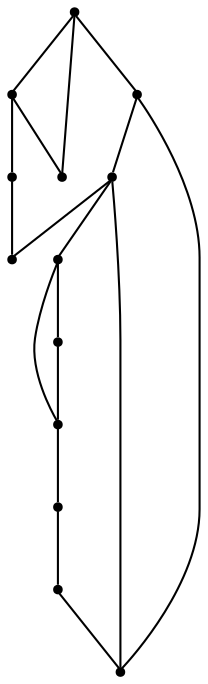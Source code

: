 graph {
  node [shape=point,comment="{\"directed\":false,\"doi\":\"10.1007/978-3-319-50106-2_18\",\"figure\":\"4 (2)\"}"]

  v0 [pos="1403.7100602572318,1436.1346096316329"]
  v1 [pos="1343.6995084695186,1376.1251748386944"]
  v2 [pos="1343.7005576784106,1436.1346096316329"]
  v3 [pos="1163.6686797558093,1436.1346096316329"]
  v4 [pos="1133.663976157712,1316.1170117985237"]
  v5 [pos="1103.6622612152464,1436.1346096316329"]
  v6 [pos="1013.6448279261298,1436.1346096316329"]
  v7 [pos="863.6219776140292,1436.1346096316329"]
  v8 [pos="773.608645777854,1376.1251748386944"]
  v9 [pos="773.6096790896416,1436.1346096316329"]
  v10 [pos="1493.7244571994036,1436.1346096316329"]
  v11 [pos="1253.6861607362393,1436.1346096316329"]
  v12 [pos="923.6346596137353,1436.1346096316329"]

  v0 -- v10 [id="-1",pos="1403.7100602572318,1436.1346096316329 1413.212649809589,1436.0762361796 1419.0342966266674,1436.0721665707438 1422.7849958561605,1436.042916257089 1426.5397647443863,1436.013793118711 1428.219134855788,1435.9596164508114 1430.0485736329567,1436.7805328622953 1431.8780124101254,1437.5973796649228 1433.861716688629,1439.2809259786677 1435.8870077923073,1438.2932827793518 1437.9164957315536,1437.305639580036 1440.0001610026786,1433.6508764765158 1442.3047324368858,1433.8551199709918 1444.6175703653942,1434.063560249601 1447.1513144569847,1438.139146343919 1449.597560885823,1438.139146343919 1452.0438073146615,1438.139146343919 1454.3941624096112,1434.063560249601 1456.7070003381195,1434.0385067200793 1459.011571772327,1434.0093835817015 1461.2786260400926,1438.0265962239869 1463.6081241340376,1438.0182026557206 1465.9460158991187,1438.0141330468643 1468.358814820248,1433.9718668750572 1470.8551689222322,1433.696786751426 1473.3554655061137,1433.4134402348054 1475.9475837651512,1436.8888861980945 1478.2062443617806,1437.9140461040545 1480.4732986295462,1438.9392060100145 1482.4068952349041,1437.5098830745121 1483.377890373151,1436.7971928235509 1484.348885511398,1436.0846297478663 1484.348885511398,1436.0846297478663 1485.511663317422,1436.0846297478663 1493.7244571994036,1436.1346096316329 1493.7244571994036,1436.1346096316329 1493.7244571994036,1436.1346096316329"]
  v7 -- v8 [id="-2",pos="863.6219776140292,1436.1346096316329 853.8027018444322,1424.812194741717 853.8027018444322,1424.812194741717 853.8027018444322,1424.812194741717 848.0184450169602,1417.6402721841305 836.4540646091664,1403.2965542442344 822.1268310408163,1393.8534084189964 807.7995338840486,1384.4103897690352 790.7051231427389,1379.8556072318866 782.1620828134432,1377.580187180102 773.608645777854,1376.1251748386944 773.608645777854,1376.1251748386944 773.608645777854,1376.1251748386944"]
  v12 -- v6 [id="-8",pos="923.6346596137353,1436.1346096316329 933.1445141428142,1436.0846297478663 933.1445141428142,1436.0846297478663 933.1445141428142,1436.0846297478663 934.3113616075707,1436.0846297478663 934.3113616075707,1436.0846297478663 935.2823567458178,1436.7971928235509 936.2492186369143,1437.5098830745121 938.1828152422722,1438.9392060100145 940.4498695100378,1437.9140461040545 942.7127269422355,1436.8888861980945 945.3006483657047,1433.4134402348054 947.805205373572,1433.696786751426 950.2972354631529,1433.9718668750572 952.7101615611175,1438.0141330468643 955.0438564906306,1438.0182026557206 957.3775514201436,1438.0265962239869 959.6446056879092,1434.0093835817015 961.953310369267,1434.0385067200793 964.2661482977752,1434.063560249601 966.6123701455747,1438.139146343919 969.0586165744131,1438.139146343919 971.5047994148338,1438.139146343919 974.0385435064244,1434.063560249601 976.3472481877822,1433.8551199709918 978.6559528691399,1433.6508764765158 980.7396181402648,1437.305639580036 982.7691060795112,1438.2932827793518 984.7944607716071,1439.2809259786677 986.7781014616932,1437.5973796649228 988.6116734860121,1436.7805328622953 990.4369790160305,1435.9596164508114 992.1164127158498,1436.013793118711 995.8753784396437,1436.042916257089 999.6218172451511,1436.0721665707438 1005.4477244862153,1436.0762361796 1013.6448279261298,1436.1346096316329"]
  v5 -- v4 [id="-11",pos="1103.6622612152464,1436.1346096316329 1103.6633422183475,1346.1214748444393 1103.6633422183475,1346.1214748444393 1103.6633422183475,1346.1214748444393 1103.6633422183475,1329.5523167365252 1117.098811816902,1316.1170117985237 1133.663976157712,1316.1170117985237"]
  v3 -- v4 [id="-15",pos="1163.6686797558093,1436.1346096316329 1163.6686797558093,1346.1213476691626 1163.6686797558093,1346.1213476691626 1163.6686797558093,1346.1213476691626 1163.6688069326447,1329.5523167365252 1150.2374069928228,1316.1170117985237 1133.663976157712,1316.1170117985237"]
  v11 -- v3 [id="-18",pos="1253.6861607362393,1436.1346096316329 1245.473525825302,1436.0846297478663 1245.473525825302,1436.0846297478663 1245.473525825302,1436.0846297478663 1244.3066783605454,1436.0846297478663 1244.3066783605454,1436.0846297478663 1243.339752881031,1436.7971928235509 1242.368757742784,1437.5098830745121 1240.4351611374263,1438.9392060100145 1238.1681068696605,1437.9140461040545 1235.905249437463,1436.8888861980945 1233.3173280139938,1433.4134402348054 1230.8170314301121,1433.696786751426 1228.3206773281279,1433.9718668750572 1225.9078784069986,1438.0141330468643 1223.5699866419175,1438.0182026557206 1221.2404885479725,1438.0265962239869 1218.973434280207,1434.0093835817015 1216.6646660104313,1434.0385067200793 1214.3560249174914,1434.063560249601 1212.0056698225414,1438.139146343919 1209.5594233937031,1438.139146343919 1207.1131769648648,1438.139146343919 1204.579432873274,1434.063560249601 1202.266594944766,1433.8551199709918 1199.9620235105585,1433.6508764765158 1197.8783582394335,1437.305639580036 1195.8488703001874,1438.2932827793518 1193.8235791965092,1439.2809259786677 1191.8398749180053,1437.5973796649228 1190.0104361408366,1436.7805328622953 1188.180997363668,1435.9596164508114 1186.5016272522664,1436.013793118711 1182.7426615284724,1436.042916257089 1178.9961591345473,1436.0721665707438 1173.174512317469,1436.0762361796 1163.6686797558093,1436.1346096316329"]
  v11 -- v2 [id="-19",pos="1253.6861607362393,1436.1346096316329 1263.1971439597323,1436.0846297478663 1263.1971439597323,1436.0846297478663 1263.1971439597323,1436.0846297478663 1264.3597945889207,1436.0846297478663 1264.3597945889207,1436.0846297478663 1265.3307897271677,1436.7971928235509 1266.301784865415,1437.5098830745121 1268.2353814707726,1438.9392060100145 1270.5024357385382,1437.9140461040545 1272.765293170736,1436.8888861980945 1275.3532145942052,1433.4134402348054 1277.8577080136547,1433.696786751426 1280.349865280071,1433.9718668750572 1282.7626642012003,1438.0141330468643 1285.0964863075487,1438.0182026557206 1287.4342508957943,1438.0265962239869 1289.7013051635602,1434.0093835817015 1292.0058765977674,1434.0385067200793 1294.3145176907076,1434.063560249601 1296.6648727856575,1438.139146343919 1299.1111192144958,1438.139146343919 1301.5573656433342,1438.139146343919 1304.095306570493,1434.063560249601 1306.3998780047002,1433.8551199709918 1308.7085190976404,1433.6508764765158 1310.7921843687652,1437.305639580036 1312.8216723080116,1438.2932827793518 1314.851160247258,1439.2809259786677 1316.8306676901936,1437.5973796649228 1318.6643033029304,1436.7805328622953 1320.489545244531,1435.9596164508114 1322.1731121915006,1436.013793118711 1325.9238114209938,1436.042916257089 1329.6743834736515,1436.0721665707438 1335.5002271262981,1436.0762361796 1343.7005576784106,1436.1346096316329"]
  v4 -- v10 [id="-23",pos="1133.663976157712,1316.1170117985237 1433.7117751996975,1316.1170117985237 1433.7117751996975,1316.1170117985237 1433.7117751996975,1316.1170117985237 1466.8545672111863,1316.1170117985237 1493.7255064082956,1342.9834248903937 1493.7255064082956,1376.1258107150782 1493.7244571994036,1436.1346096316329 1493.7244571994036,1436.1346096316329 1493.7244571994036,1436.1346096316329"]
  v4 -- v8 [id="-24",pos="1133.663976157712,1316.1170117985237 833.6203739512947,1316.1170117985237 833.6203739512947,1316.1170117985237 833.6203739512947,1316.1170117985237 800.4775183513881,1316.1170117985237 773.610775989847,1342.9834248903937 773.608645777854,1376.1251748386944"]
  v9 -- v7 [id="-26",pos="773.6096790896416,1436.1346096316329 783.1122209506854,1436.0762361796 788.9339949445992,1436.0721665707438 792.684566997257,1436.042916257089 796.4393358854828,1436.013793118711 798.1187695853021,1435.9596164508114 799.9482719508885,1436.7805328622953 801.7777107280572,1437.5973796649228 803.7613514181432,1439.2809259786677 805.7908393573896,1438.2932827793518 807.8161940494855,1437.305639580036 809.8998593206104,1433.6508764765158 812.2043671664001,1433.8551199709918 814.5172050949083,1434.063560249601 817.0509491864989,1438.139146343919 819.4971956153372,1438.139146343919 821.9433784557579,1438.139146343919 824.2937971391254,1434.063560249601 826.6066350676336,1434.0385067200793 828.911206501841,1434.0093835817015 831.1781971811889,1438.0265962239869 833.5077588635517,1438.0182026557206 835.8456506286328,1438.0141330468643 838.2585131381798,1433.9718668750572 840.7547400633287,1433.696786751426 843.2551638240456,1433.4134402348054 845.8472184946652,1436.8888861980945 848.1059426797125,1437.9140461040545 850.3729333590604,1438.9392060100145 852.3065935528359,1437.5098830745121 853.2775886910829,1436.7971928235509 854.24858382933,1436.0846297478663 854.24858382933,1436.0846297478663 855.4112344585184,1436.0846297478663 863.6219776140292,1436.1346096316329 863.6219776140292,1436.1346096316329 863.6219776140292,1436.1346096316329"]
  v7 -- v12 [id="-28",pos="863.6219776140292,1436.1346096316329 873.6266454154244,1441.1353958643776 883.6282768698745,1446.1361820971224 892.6963667641018,1446.6029153628306 901.768653493897,1447.0654518444055 909.903265416319,1443.00232892721 913.97057137753,1440.9644722924127 923.6346596137353,1436.1346096316329 923.6346596137353,1436.1346096316329 923.6346596137353,1436.1346096316329"]
  v6 -- v5 [id="-30",pos="1013.6448279261298,1436.1346096316329 1023.1629489495095,1436.0846297478663 1023.1629489495095,1436.0846297478663 1023.1629489495095,1436.0846297478663 1024.3214663315478,1436.0846297478663 1024.3214663315478,1436.0846297478663 1025.2924614697947,1436.7971928235509 1026.2676534436098,1437.5098830745121 1028.2012500489675,1438.9392060100145 1030.4641074811652,1437.9140461040545 1032.7228316662124,1436.8888861980945 1035.3190831724,1433.4134402348054 1037.815310097549,1433.696786751426 1040.315733858266,1433.9718668750572 1042.724399532245,1438.0141330468643 1045.0581580501755,1438.0182026557206 1047.3918529796886,1438.0265962239869 1049.6588436590366,1434.0093835817015 1051.9675483403944,1434.0385067200793 1054.2762530217522,1434.063560249601 1056.626608116702,1438.139146343919 1059.0770513811085,1438.139146343919 1061.523234221529,1438.139146343919 1064.0528450659694,1434.063560249601 1066.3656829944775,1433.8551199709918 1068.670254428685,1433.6508764765158 1070.7539196998098,1437.305639580036 1072.7834076390561,1438.2932827793518 1074.8086987427344,1439.2809259786677 1076.7964726799707,1437.5973796649228 1078.6218417984069,1436.7805328622953 1080.4554774111436,1435.9596164508114 1082.130650686977,1436.013793118711 1085.885419575203,1436.042916257089 1089.6401884634288,1436.0721665707438 1095.4577656217746,1436.0762361796 1103.6622612152464,1436.1346096316329"]
  v3 -- v5 [id="-32",pos="1163.6686797558093,1436.1346096316329 1154.0130328820535,1440.9644722924127 1154.0130328820535,1440.9644722924127 1154.0130328820535,1440.9644722924127 1149.9373968381242,1443.00232892721 1141.802784915702,1447.0654518444055 1132.7345678446395,1446.6029153628306 1123.6664779504122,1446.1361820971224 1113.6607132488118,1441.1353958643776 1103.6622612152464,1436.1346096316329"]
  v11 -- v1 [id="-40",pos="1253.6861607362393,1436.1346096316329 1263.880465096314,1427.8792808913304 1263.880465096314,1427.8792808913304 1263.880465096314,1427.8792808913304 1269.3689086046554,1423.361887885549 1280.329008279066,1414.314765872141 1289.1304083494683,1405.2801070358553 1297.9234147487343,1396.2412514154364 1304.5452582141234,1387.2107893632838 1313.284214458346,1382.351803564126 1322.014777031433,1377.4926905896914 1332.8581283709502,1376.813447436518 1343.6995084695186,1376.1251748386944"]
  v1 -- v2 [id="-41",pos="1343.6995084695186,1376.1251748386944 1343.7005576784106,1436.1346096316329 1343.7005576784106,1436.1346096316329 1343.7005576784106,1436.1346096316329"]
  v1 -- v0 [id="-48",pos="1343.6995084695186,1376.1251748386944 1353.8323864180975,1376.1300074992112 1353.8323864180975,1376.1300074992112 1353.8323864180975,1376.1300074992112 1357.8038646338377,1376.1300074992112 1365.759284395187,1376.1258107150782 1369.7307626109273,1386.1272560052912 1373.7063104854,1396.128828470781 1373.7063104854,1416.1317190512068 1378.707158006834,1426.1331643414198 1383.7038086926998,1436.1346096316329 1393.7095733943004,1436.1346096316329 1403.7100602572318,1436.1346096316329"]
  v8 -- v9 [id="-50",pos="773.608645777854,1376.1251748386944 773.6096790896416,1436.1346096316329 773.6096790896416,1436.1346096316329 773.6096790896416,1436.1346096316329"]
}